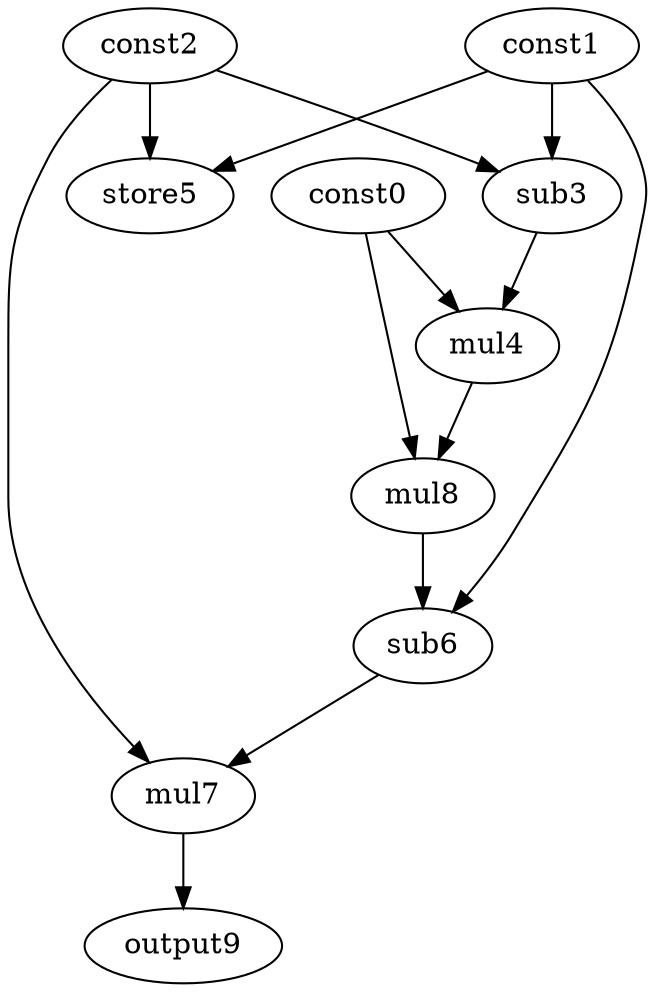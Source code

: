 digraph G { 
const0[opcode=const]; 
const1[opcode=const]; 
const2[opcode=const]; 
sub3[opcode=sub]; 
mul4[opcode=mul]; 
store5[opcode=store]; 
sub6[opcode=sub]; 
mul7[opcode=mul]; 
mul8[opcode=mul]; 
output9[opcode=output]; 
const1->sub3[operand=0];
const2->sub3[operand=1];
const1->store5[operand=0];
const2->store5[operand=1];
const0->mul4[operand=0];
sub3->mul4[operand=1];
const0->mul8[operand=0];
mul4->mul8[operand=1];
mul8->sub6[operand=0];
const1->sub6[operand=1];
const2->mul7[operand=0];
sub6->mul7[operand=1];
mul7->output9[operand=0];
}
